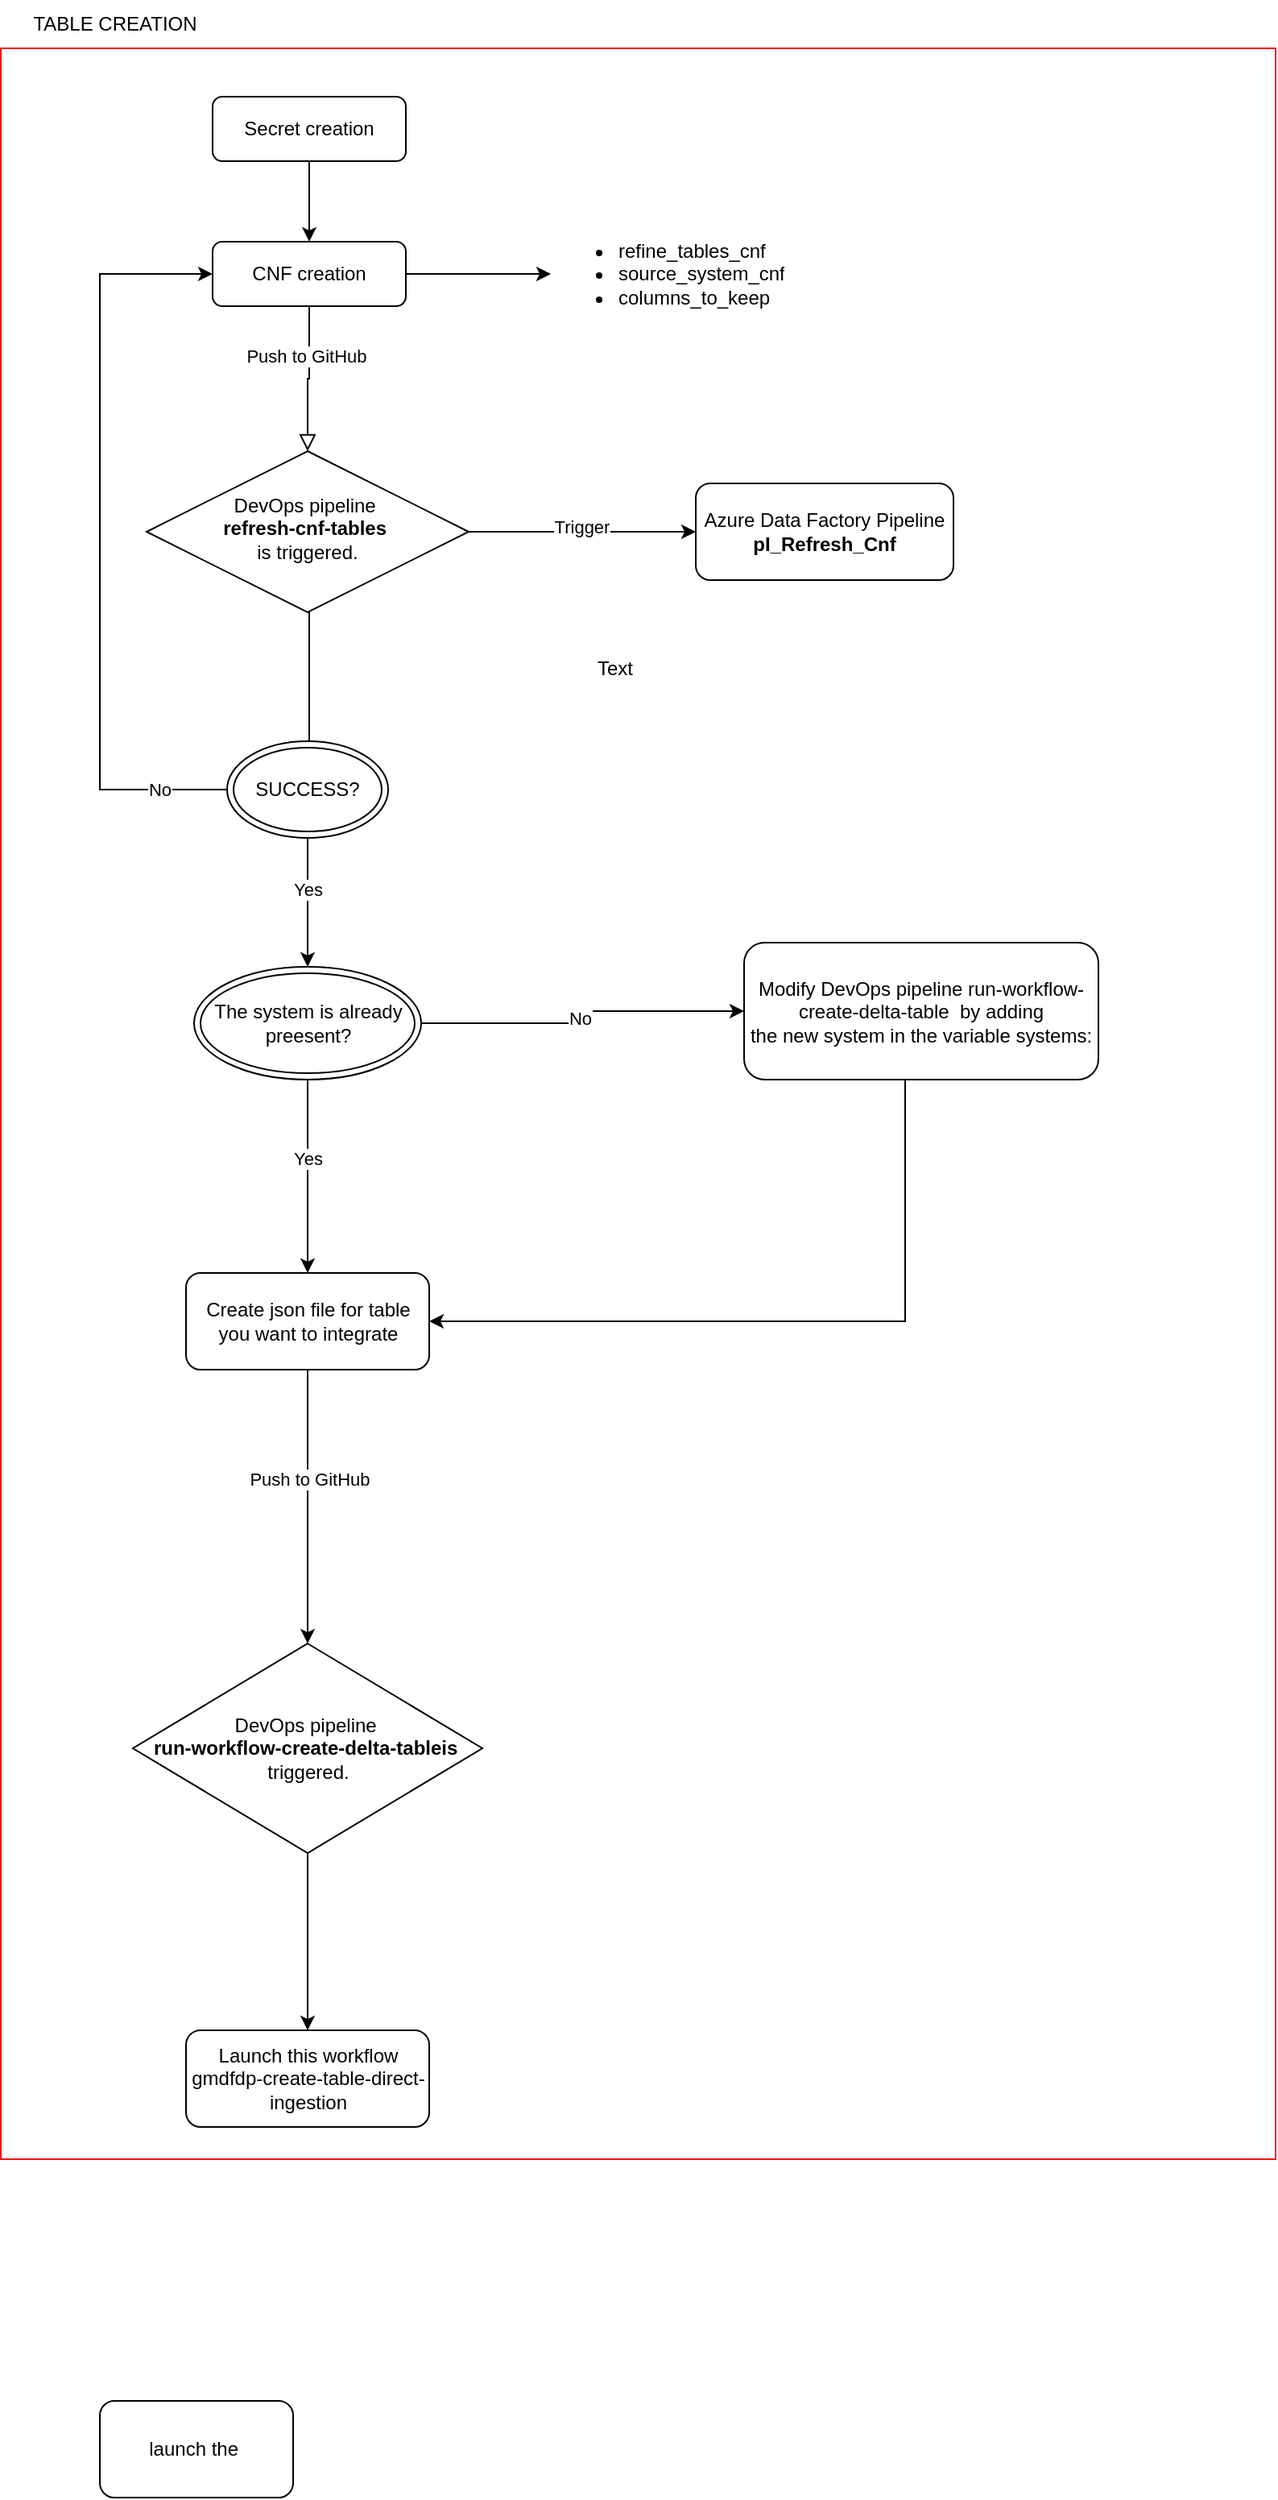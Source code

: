 <mxfile version="24.6.4" type="github">
  <diagram id="C5RBs43oDa-KdzZeNtuy" name="Page-1">
    <mxGraphModel dx="1426" dy="1962" grid="1" gridSize="10" guides="1" tooltips="1" connect="1" arrows="1" fold="1" page="1" pageScale="1" pageWidth="827" pageHeight="1169" math="0" shadow="0">
      <root>
        <mxCell id="WIyWlLk6GJQsqaUBKTNV-0" />
        <mxCell id="WIyWlLk6GJQsqaUBKTNV-1" parent="WIyWlLk6GJQsqaUBKTNV-0" />
        <mxCell id="WIyWlLk6GJQsqaUBKTNV-2" value="" style="rounded=0;html=1;jettySize=auto;orthogonalLoop=1;fontSize=11;endArrow=block;endFill=0;endSize=8;strokeWidth=1;shadow=0;labelBackgroundColor=none;edgeStyle=orthogonalEdgeStyle;" parent="WIyWlLk6GJQsqaUBKTNV-1" source="WIyWlLk6GJQsqaUBKTNV-3" target="WIyWlLk6GJQsqaUBKTNV-6" edge="1">
          <mxGeometry relative="1" as="geometry" />
        </mxCell>
        <mxCell id="MYzs-p7aQHIfsuUYS8KO-1" value="Push to GitHub" style="edgeLabel;html=1;align=center;verticalAlign=middle;resizable=0;points=[];" vertex="1" connectable="0" parent="WIyWlLk6GJQsqaUBKTNV-2">
          <mxGeometry x="-0.32" y="-2" relative="1" as="geometry">
            <mxPoint as="offset" />
          </mxGeometry>
        </mxCell>
        <mxCell id="MYzs-p7aQHIfsuUYS8KO-24" style="edgeStyle=orthogonalEdgeStyle;rounded=0;orthogonalLoop=1;jettySize=auto;html=1;exitX=1;exitY=0.5;exitDx=0;exitDy=0;entryX=0;entryY=0.5;entryDx=0;entryDy=0;" edge="1" parent="WIyWlLk6GJQsqaUBKTNV-1" source="WIyWlLk6GJQsqaUBKTNV-3" target="MYzs-p7aQHIfsuUYS8KO-23">
          <mxGeometry relative="1" as="geometry" />
        </mxCell>
        <mxCell id="WIyWlLk6GJQsqaUBKTNV-3" value="CNF creation" style="rounded=1;whiteSpace=wrap;html=1;fontSize=12;glass=0;strokeWidth=1;shadow=0;" parent="WIyWlLk6GJQsqaUBKTNV-1" vertex="1">
          <mxGeometry x="160" y="80" width="120" height="40" as="geometry" />
        </mxCell>
        <mxCell id="MYzs-p7aQHIfsuUYS8KO-5" style="edgeStyle=orthogonalEdgeStyle;rounded=0;orthogonalLoop=1;jettySize=auto;html=1;exitX=1;exitY=0.5;exitDx=0;exitDy=0;entryX=0;entryY=0.5;entryDx=0;entryDy=0;" edge="1" parent="WIyWlLk6GJQsqaUBKTNV-1" source="WIyWlLk6GJQsqaUBKTNV-6" target="WIyWlLk6GJQsqaUBKTNV-7">
          <mxGeometry relative="1" as="geometry" />
        </mxCell>
        <mxCell id="MYzs-p7aQHIfsuUYS8KO-6" value="Trigger" style="edgeLabel;html=1;align=center;verticalAlign=middle;resizable=0;points=[];" vertex="1" connectable="0" parent="MYzs-p7aQHIfsuUYS8KO-5">
          <mxGeometry x="-0.01" y="3" relative="1" as="geometry">
            <mxPoint as="offset" />
          </mxGeometry>
        </mxCell>
        <mxCell id="MYzs-p7aQHIfsuUYS8KO-10" style="edgeStyle=orthogonalEdgeStyle;rounded=0;orthogonalLoop=1;jettySize=auto;html=1;exitX=0.5;exitY=1;exitDx=0;exitDy=0;entryX=0;entryY=0.5;entryDx=0;entryDy=0;" edge="1" parent="WIyWlLk6GJQsqaUBKTNV-1" source="WIyWlLk6GJQsqaUBKTNV-6" target="WIyWlLk6GJQsqaUBKTNV-3">
          <mxGeometry relative="1" as="geometry">
            <Array as="points">
              <mxPoint x="220" y="310" />
              <mxPoint x="220" y="420" />
              <mxPoint x="90" y="420" />
              <mxPoint x="90" y="100" />
            </Array>
          </mxGeometry>
        </mxCell>
        <mxCell id="MYzs-p7aQHIfsuUYS8KO-29" value="No" style="edgeLabel;html=1;align=center;verticalAlign=middle;resizable=0;points=[];" vertex="1" connectable="0" parent="MYzs-p7aQHIfsuUYS8KO-10">
          <mxGeometry x="-0.353" relative="1" as="geometry">
            <mxPoint as="offset" />
          </mxGeometry>
        </mxCell>
        <mxCell id="WIyWlLk6GJQsqaUBKTNV-6" value="DevOps pipeline&amp;nbsp;&lt;div&gt;&lt;b&gt;refresh-cnf-tables&lt;/b&gt;&amp;nbsp;&lt;/div&gt;&lt;div&gt;is triggered.&lt;/div&gt;" style="rhombus;whiteSpace=wrap;html=1;shadow=0;fontFamily=Helvetica;fontSize=12;align=center;strokeWidth=1;spacing=6;spacingTop=-4;" parent="WIyWlLk6GJQsqaUBKTNV-1" vertex="1">
          <mxGeometry x="119" y="210" width="200" height="100" as="geometry" />
        </mxCell>
        <mxCell id="WIyWlLk6GJQsqaUBKTNV-7" value="Azure Data Factory Pipeline &lt;b&gt;pI_Refresh_Cnf&lt;/b&gt;" style="rounded=1;whiteSpace=wrap;html=1;fontSize=12;glass=0;strokeWidth=1;shadow=0;" parent="WIyWlLk6GJQsqaUBKTNV-1" vertex="1">
          <mxGeometry x="460" y="230" width="160" height="60" as="geometry" />
        </mxCell>
        <mxCell id="MYzs-p7aQHIfsuUYS8KO-8" style="edgeStyle=orthogonalEdgeStyle;rounded=0;orthogonalLoop=1;jettySize=auto;html=1;exitX=0.5;exitY=1;exitDx=0;exitDy=0;entryX=0.5;entryY=0;entryDx=0;entryDy=0;" edge="1" parent="WIyWlLk6GJQsqaUBKTNV-1" source="MYzs-p7aQHIfsuUYS8KO-7" target="WIyWlLk6GJQsqaUBKTNV-3">
          <mxGeometry relative="1" as="geometry" />
        </mxCell>
        <mxCell id="MYzs-p7aQHIfsuUYS8KO-7" value="Secret creation" style="rounded=1;whiteSpace=wrap;html=1;fontSize=12;glass=0;strokeWidth=1;shadow=0;" vertex="1" parent="WIyWlLk6GJQsqaUBKTNV-1">
          <mxGeometry x="160" y="-10" width="120" height="40" as="geometry" />
        </mxCell>
        <mxCell id="MYzs-p7aQHIfsuUYS8KO-42" style="edgeStyle=orthogonalEdgeStyle;rounded=0;orthogonalLoop=1;jettySize=auto;html=1;exitX=0.5;exitY=1;exitDx=0;exitDy=0;entryX=0.5;entryY=0;entryDx=0;entryDy=0;" edge="1" parent="WIyWlLk6GJQsqaUBKTNV-1" source="MYzs-p7aQHIfsuUYS8KO-16" target="MYzs-p7aQHIfsuUYS8KO-25">
          <mxGeometry relative="1" as="geometry" />
        </mxCell>
        <mxCell id="MYzs-p7aQHIfsuUYS8KO-43" value="Push to GitHub" style="edgeLabel;html=1;align=center;verticalAlign=middle;resizable=0;points=[];" vertex="1" connectable="0" parent="MYzs-p7aQHIfsuUYS8KO-42">
          <mxGeometry x="-0.2" y="1" relative="1" as="geometry">
            <mxPoint as="offset" />
          </mxGeometry>
        </mxCell>
        <mxCell id="MYzs-p7aQHIfsuUYS8KO-16" value="Create json file for table you want to integrate" style="rounded=1;whiteSpace=wrap;html=1;fontSize=12;glass=0;strokeWidth=1;shadow=0;" vertex="1" parent="WIyWlLk6GJQsqaUBKTNV-1">
          <mxGeometry x="143.5" y="720" width="151" height="60" as="geometry" />
        </mxCell>
        <mxCell id="MYzs-p7aQHIfsuUYS8KO-21" value="Text" style="text;html=1;align=center;verticalAlign=middle;whiteSpace=wrap;rounded=0;" vertex="1" parent="WIyWlLk6GJQsqaUBKTNV-1">
          <mxGeometry x="380" y="330" width="60" height="30" as="geometry" />
        </mxCell>
        <mxCell id="MYzs-p7aQHIfsuUYS8KO-23" value="&lt;ul&gt;&lt;li&gt;refine_tables_cnf&lt;/li&gt;&lt;li&gt;source_system_cnf&lt;/li&gt;&lt;li&gt;columns_to_keep&lt;/li&gt;&lt;/ul&gt;" style="text;strokeColor=none;fillColor=none;html=1;whiteSpace=wrap;verticalAlign=middle;overflow=hidden;" vertex="1" parent="WIyWlLk6GJQsqaUBKTNV-1">
          <mxGeometry x="370" y="60" width="180" height="80" as="geometry" />
        </mxCell>
        <mxCell id="MYzs-p7aQHIfsuUYS8KO-46" style="edgeStyle=orthogonalEdgeStyle;rounded=0;orthogonalLoop=1;jettySize=auto;html=1;exitX=0.5;exitY=1;exitDx=0;exitDy=0;" edge="1" parent="WIyWlLk6GJQsqaUBKTNV-1" source="MYzs-p7aQHIfsuUYS8KO-25" target="MYzs-p7aQHIfsuUYS8KO-44">
          <mxGeometry relative="1" as="geometry" />
        </mxCell>
        <mxCell id="MYzs-p7aQHIfsuUYS8KO-25" value="DevOps pipeline&amp;nbsp;&lt;br&gt;&lt;div&gt;&lt;span style=&quot;background-color: initial;&quot;&gt;&lt;b&gt;run-workflow-create-delta-table&lt;/b&gt;&lt;/span&gt;&lt;span style=&quot;background-color: initial;&quot;&gt;&lt;b&gt;is&lt;/b&gt;&amp;nbsp;&lt;/span&gt;&lt;/div&gt;&lt;div&gt;&lt;span style=&quot;background-color: initial;&quot;&gt;triggered.&lt;/span&gt;&lt;br&gt;&lt;/div&gt;" style="rhombus;whiteSpace=wrap;html=1;" vertex="1" parent="WIyWlLk6GJQsqaUBKTNV-1">
          <mxGeometry x="110.5" y="950" width="217" height="130" as="geometry" />
        </mxCell>
        <mxCell id="MYzs-p7aQHIfsuUYS8KO-32" style="edgeStyle=orthogonalEdgeStyle;rounded=0;orthogonalLoop=1;jettySize=auto;html=1;exitX=0.5;exitY=1;exitDx=0;exitDy=0;" edge="1" parent="WIyWlLk6GJQsqaUBKTNV-1" source="MYzs-p7aQHIfsuUYS8KO-27" target="MYzs-p7aQHIfsuUYS8KO-31">
          <mxGeometry relative="1" as="geometry" />
        </mxCell>
        <mxCell id="MYzs-p7aQHIfsuUYS8KO-33" value="Yes" style="edgeLabel;html=1;align=center;verticalAlign=middle;resizable=0;points=[];" vertex="1" connectable="0" parent="MYzs-p7aQHIfsuUYS8KO-32">
          <mxGeometry x="-0.2" relative="1" as="geometry">
            <mxPoint as="offset" />
          </mxGeometry>
        </mxCell>
        <mxCell id="MYzs-p7aQHIfsuUYS8KO-27" value="SUCCESS?" style="ellipse;shape=doubleEllipse;whiteSpace=wrap;html=1;" vertex="1" parent="WIyWlLk6GJQsqaUBKTNV-1">
          <mxGeometry x="169" y="390" width="100" height="60" as="geometry" />
        </mxCell>
        <mxCell id="MYzs-p7aQHIfsuUYS8KO-35" style="edgeStyle=orthogonalEdgeStyle;rounded=0;orthogonalLoop=1;jettySize=auto;html=1;exitX=0.5;exitY=1;exitDx=0;exitDy=0;" edge="1" parent="WIyWlLk6GJQsqaUBKTNV-1" source="MYzs-p7aQHIfsuUYS8KO-31" target="MYzs-p7aQHIfsuUYS8KO-16">
          <mxGeometry relative="1" as="geometry" />
        </mxCell>
        <mxCell id="MYzs-p7aQHIfsuUYS8KO-36" value="Yes" style="edgeLabel;html=1;align=center;verticalAlign=middle;resizable=0;points=[];" vertex="1" connectable="0" parent="MYzs-p7aQHIfsuUYS8KO-35">
          <mxGeometry x="-0.183" relative="1" as="geometry">
            <mxPoint as="offset" />
          </mxGeometry>
        </mxCell>
        <mxCell id="MYzs-p7aQHIfsuUYS8KO-40" style="edgeStyle=orthogonalEdgeStyle;rounded=0;orthogonalLoop=1;jettySize=auto;html=1;exitX=1;exitY=0.5;exitDx=0;exitDy=0;entryX=0;entryY=0.5;entryDx=0;entryDy=0;" edge="1" parent="WIyWlLk6GJQsqaUBKTNV-1" source="MYzs-p7aQHIfsuUYS8KO-31" target="MYzs-p7aQHIfsuUYS8KO-37">
          <mxGeometry relative="1" as="geometry" />
        </mxCell>
        <mxCell id="MYzs-p7aQHIfsuUYS8KO-41" value="No" style="edgeLabel;html=1;align=center;verticalAlign=middle;resizable=0;points=[];" vertex="1" connectable="0" parent="MYzs-p7aQHIfsuUYS8KO-40">
          <mxGeometry x="-0.005" y="2" relative="1" as="geometry">
            <mxPoint as="offset" />
          </mxGeometry>
        </mxCell>
        <mxCell id="MYzs-p7aQHIfsuUYS8KO-31" value="The system is already preesent?" style="ellipse;shape=doubleEllipse;whiteSpace=wrap;html=1;" vertex="1" parent="WIyWlLk6GJQsqaUBKTNV-1">
          <mxGeometry x="148.5" y="530" width="141" height="70" as="geometry" />
        </mxCell>
        <mxCell id="MYzs-p7aQHIfsuUYS8KO-47" style="edgeStyle=orthogonalEdgeStyle;rounded=0;orthogonalLoop=1;jettySize=auto;html=1;entryX=1;entryY=0.5;entryDx=0;entryDy=0;" edge="1" parent="WIyWlLk6GJQsqaUBKTNV-1" source="MYzs-p7aQHIfsuUYS8KO-37" target="MYzs-p7aQHIfsuUYS8KO-16">
          <mxGeometry relative="1" as="geometry">
            <Array as="points">
              <mxPoint x="590" y="750" />
            </Array>
          </mxGeometry>
        </mxCell>
        <mxCell id="MYzs-p7aQHIfsuUYS8KO-37" value="Modify DevOps pipeline&amp;nbsp;run-workflow-create-delta-table&amp;nbsp;&lt;span style=&quot;background-color: initial;&quot;&gt;&amp;nbsp;by adding&lt;/span&gt;&lt;div&gt;the new system in the &lt;span style=&quot;background-color: initial;&quot;&gt;variable systems:&lt;/span&gt;&lt;/div&gt;" style="rounded=1;whiteSpace=wrap;html=1;fontSize=12;glass=0;strokeWidth=1;shadow=0;" vertex="1" parent="WIyWlLk6GJQsqaUBKTNV-1">
          <mxGeometry x="490" y="515" width="220" height="85" as="geometry" />
        </mxCell>
        <mxCell id="MYzs-p7aQHIfsuUYS8KO-44" value="Launch this workflow gmdfdp-create-table-direct-ingestion" style="rounded=1;whiteSpace=wrap;html=1;fontSize=12;glass=0;strokeWidth=1;shadow=0;" vertex="1" parent="WIyWlLk6GJQsqaUBKTNV-1">
          <mxGeometry x="143.5" y="1190" width="151" height="60" as="geometry" />
        </mxCell>
        <mxCell id="MYzs-p7aQHIfsuUYS8KO-48" value="" style="rounded=0;whiteSpace=wrap;html=1;fillColor=none;strokeColor=#fb0404;" vertex="1" parent="WIyWlLk6GJQsqaUBKTNV-1">
          <mxGeometry x="28.5" y="-40" width="791.5" height="1310" as="geometry" />
        </mxCell>
        <mxCell id="MYzs-p7aQHIfsuUYS8KO-49" value="TABLE CREATION" style="text;html=1;align=center;verticalAlign=middle;whiteSpace=wrap;rounded=0;" vertex="1" parent="WIyWlLk6GJQsqaUBKTNV-1">
          <mxGeometry x="29" y="-70" width="141" height="30" as="geometry" />
        </mxCell>
        <mxCell id="MYzs-p7aQHIfsuUYS8KO-50" value="launch the&amp;nbsp;" style="rounded=1;whiteSpace=wrap;html=1;" vertex="1" parent="WIyWlLk6GJQsqaUBKTNV-1">
          <mxGeometry x="90" y="1420" width="120" height="60" as="geometry" />
        </mxCell>
      </root>
    </mxGraphModel>
  </diagram>
</mxfile>
